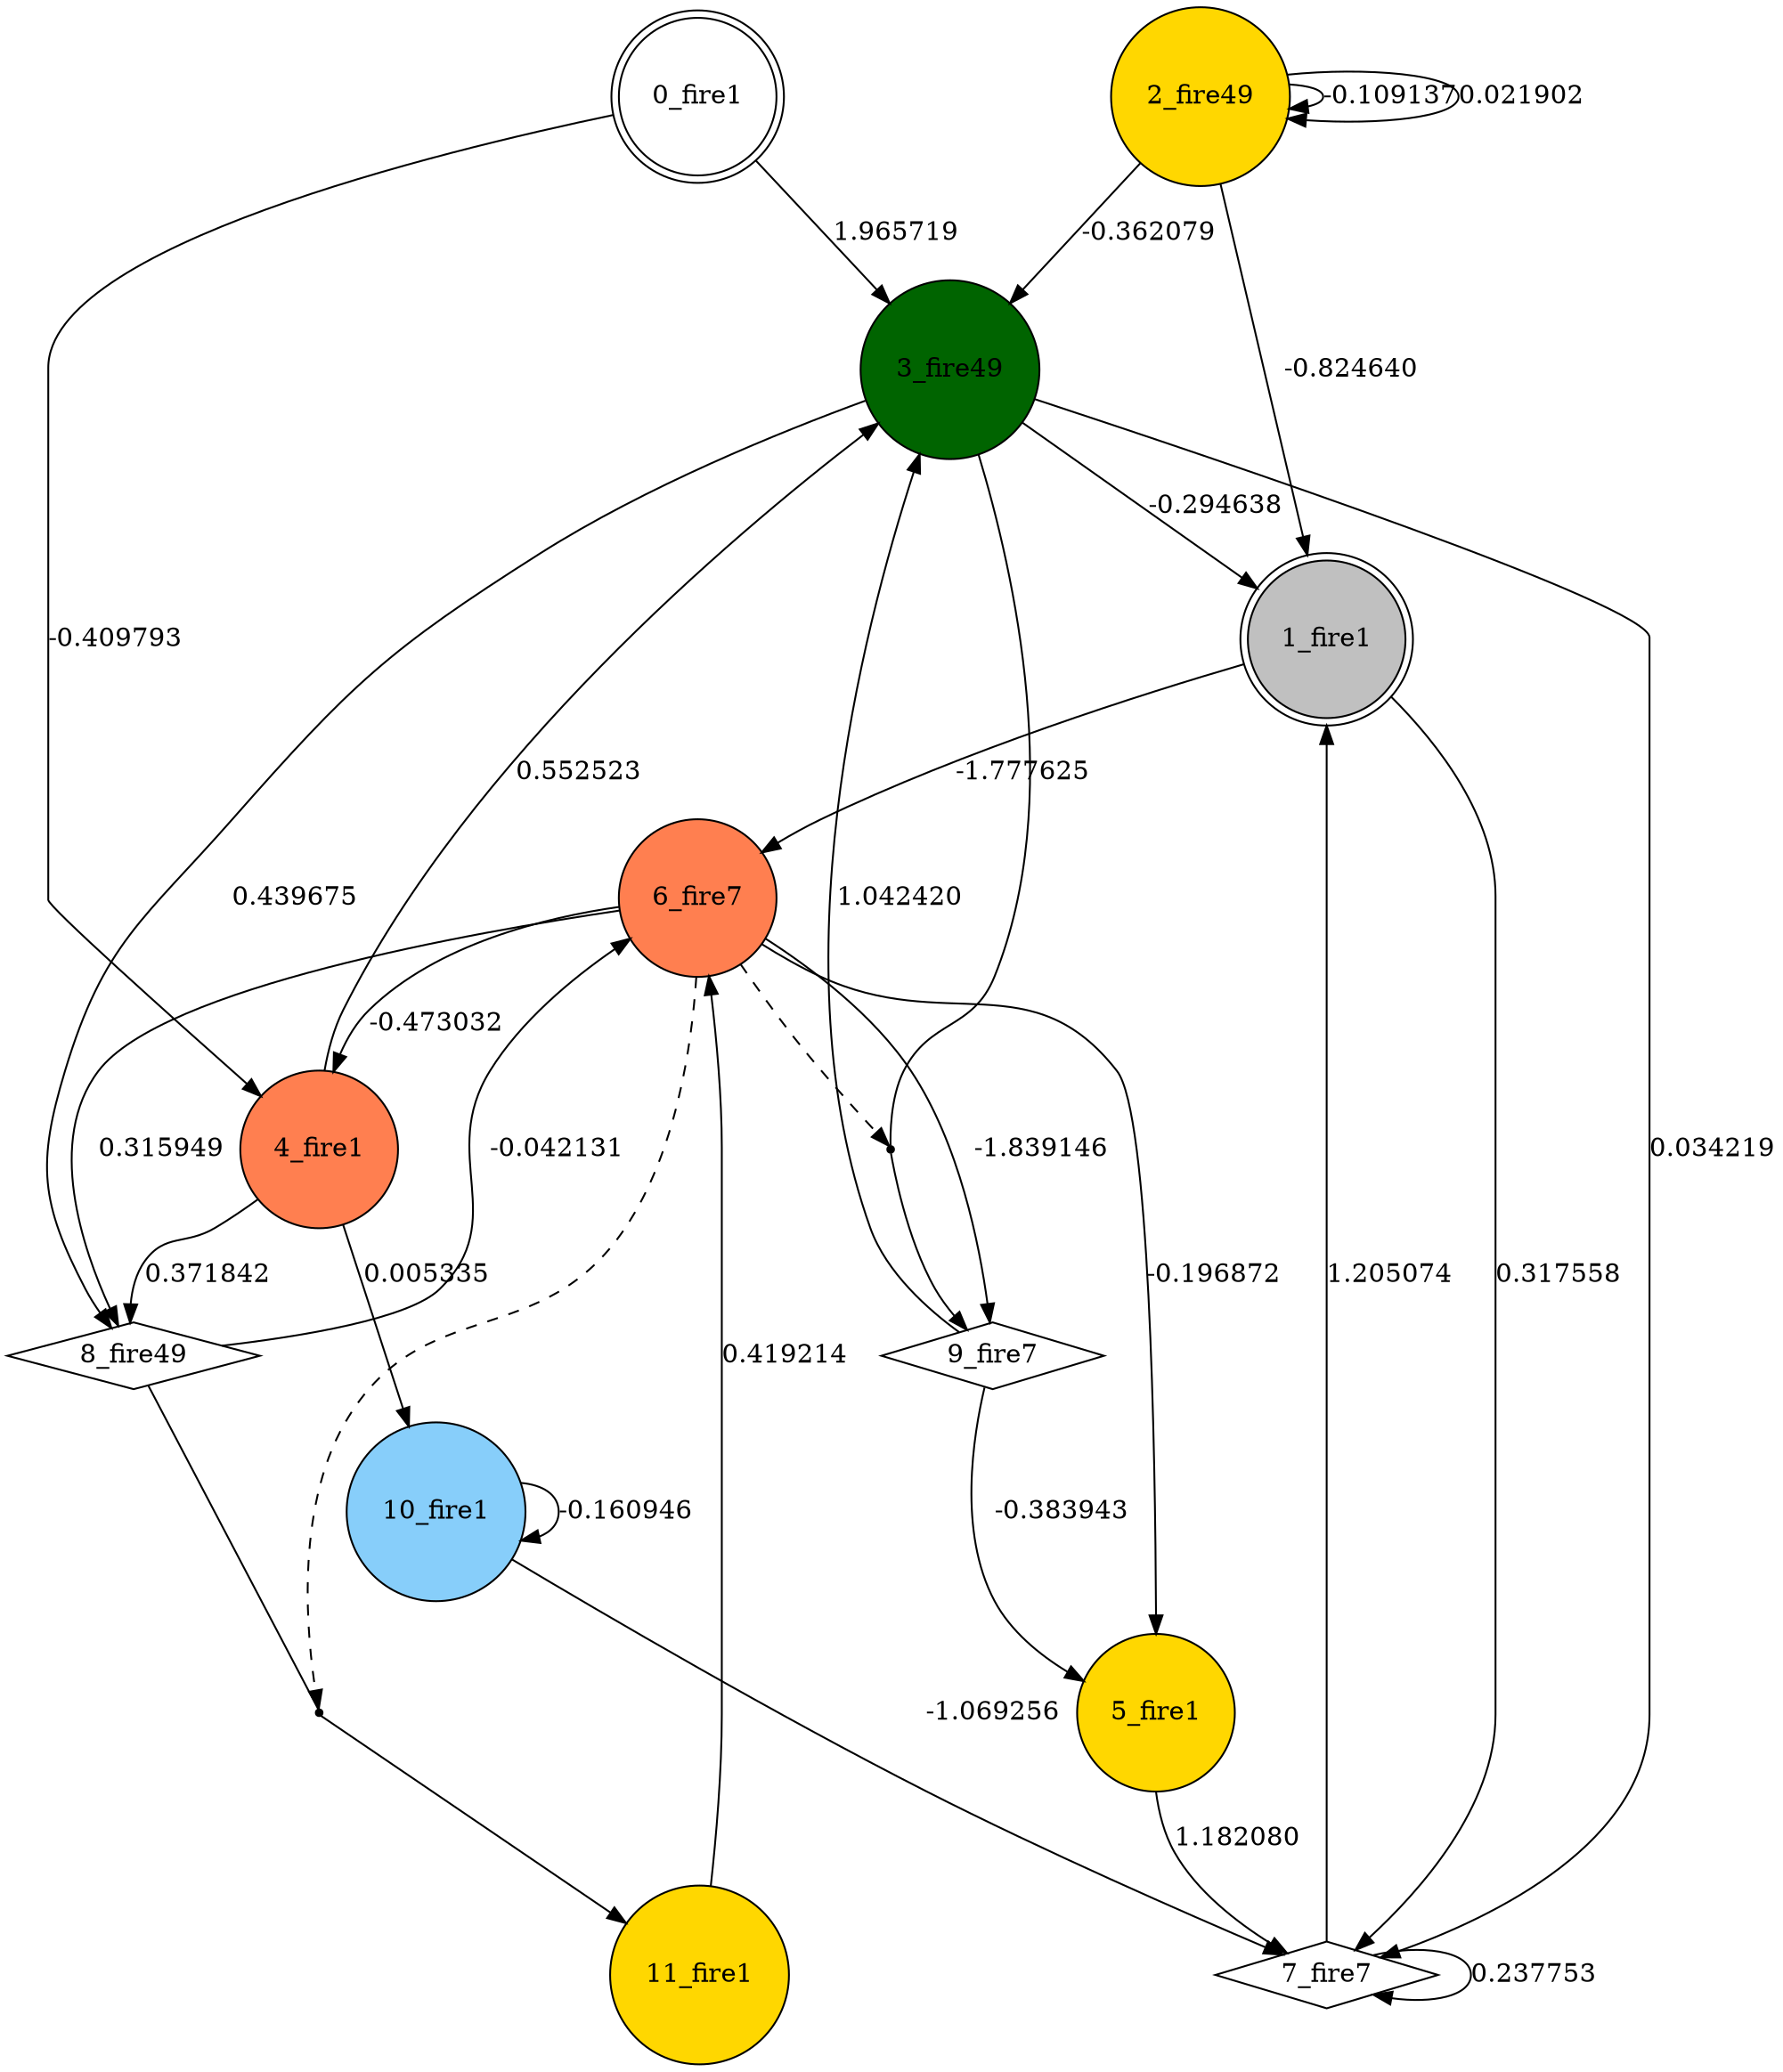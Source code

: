 digraph G {
 node[shape = circle]
0 [label="0_fire1",shape=doublecircle]
1 [label="1_fire1",shape=doublecircle, style=filled, fillcolor=gray]
2 [label="2_fire49",style=filled, fillcolor=gold]
3 [label="3_fire49",style=filled, fillcolor=darkgreen]
4 [label="4_fire1",style=filled, fillcolor=coral]
5 [label="5_fire1",style=filled, fillcolor=gold]
6 [label="6_fire7",style=filled, fillcolor=coral]
7 [label="7_fire7",shape=diamond]
8 [label="8_fire49",shape=diamond]
9 [label="9_fire7",shape=diamond]
10 [label="10_fire1",style=filled, fillcolor=lightskyblue]
11 [label="11_fire1",style=filled, fillcolor=gold]
0 -> 4 [label="-0.409793"]
8 -> 6 [label="-0.042131"]
2 -> 1 [label="-0.824640"]
9 -> 5 [label="-0.383943"]
7 -> 7 [label="0.237753"]
4 -> 3 [label="0.552523"]
0 -> 3 [label="1.965719"]
2 -> 3 [label="-0.362079"]
5 -> 7 [label="1.182080"]
4 -> 10 [label="0.005335"]
9 -> 3 [label="1.042420"]
3 -> 7 [label="0.034219"]
6 -> 8 [label="0.315949"]
7 -> 1 [label="1.205074"]
1 -> 7 [label="0.317558"]
2 -> 2 [label="-0.109137"]
3 -> 1 [label="-0.294638"]
2 -> 2 [label="0.021902"]
6 -> 4 [label="-0.473032"]
4 -> 8 [label="0.371842"]
6 -> 5 [label="-0.196872"]
12 [shape=point, label=""]
6 -> 12 [style=dashed] 
3 -> 12 [dir=none]
12 -> 9 
3 -> 8 [label="0.439675"]
11 -> 6 [label="0.419214"]
13 [shape=point, label=""]
6 -> 13 [style=dashed] 
8 -> 13 [dir=none]
13 -> 11 
10 -> 10 [label="-0.160946"]
1 -> 6 [label="-1.777625"]
10 -> 7 [label="-1.069256"]
6 -> 9 [label="-1.839146"]
}
